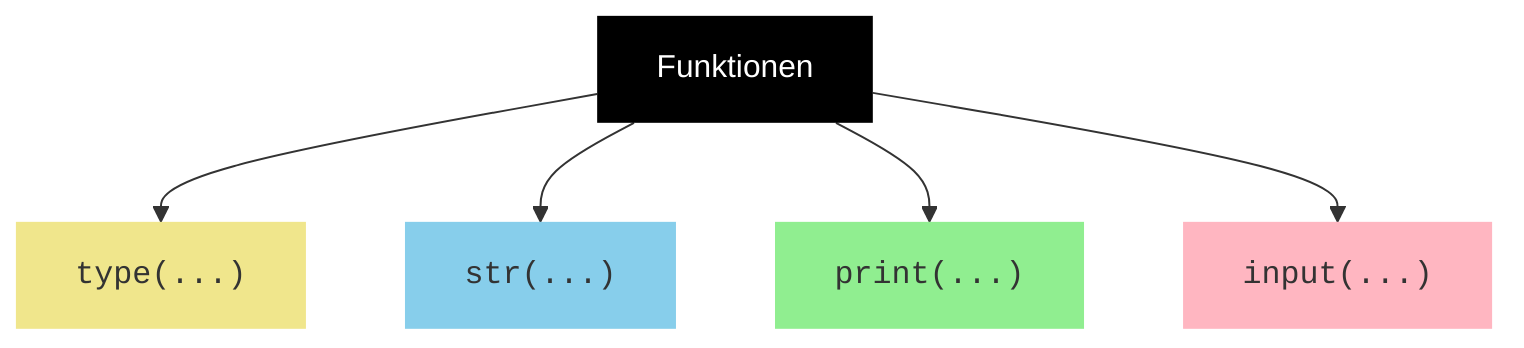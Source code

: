 flowchart

    Funktionen

    Funktionen --> Type["<code>type(...)</code>"]
    Funktionen --> Str["<code>str(...)</code>"]
    Funktionen --> Print["<code>print(...)</code>"]
    Funktionen --> Input["<code>input(...)</code>"]

    style Funktionen fill:black,color:white,stroke-width:0px

    style Type fill:khaki,stroke-width:0px
    style Str fill:skyblue,stroke-width:0px
    style Print fill:lightgreen,stroke-width:0px
    style Input fill:lightpink,stroke-width:0px